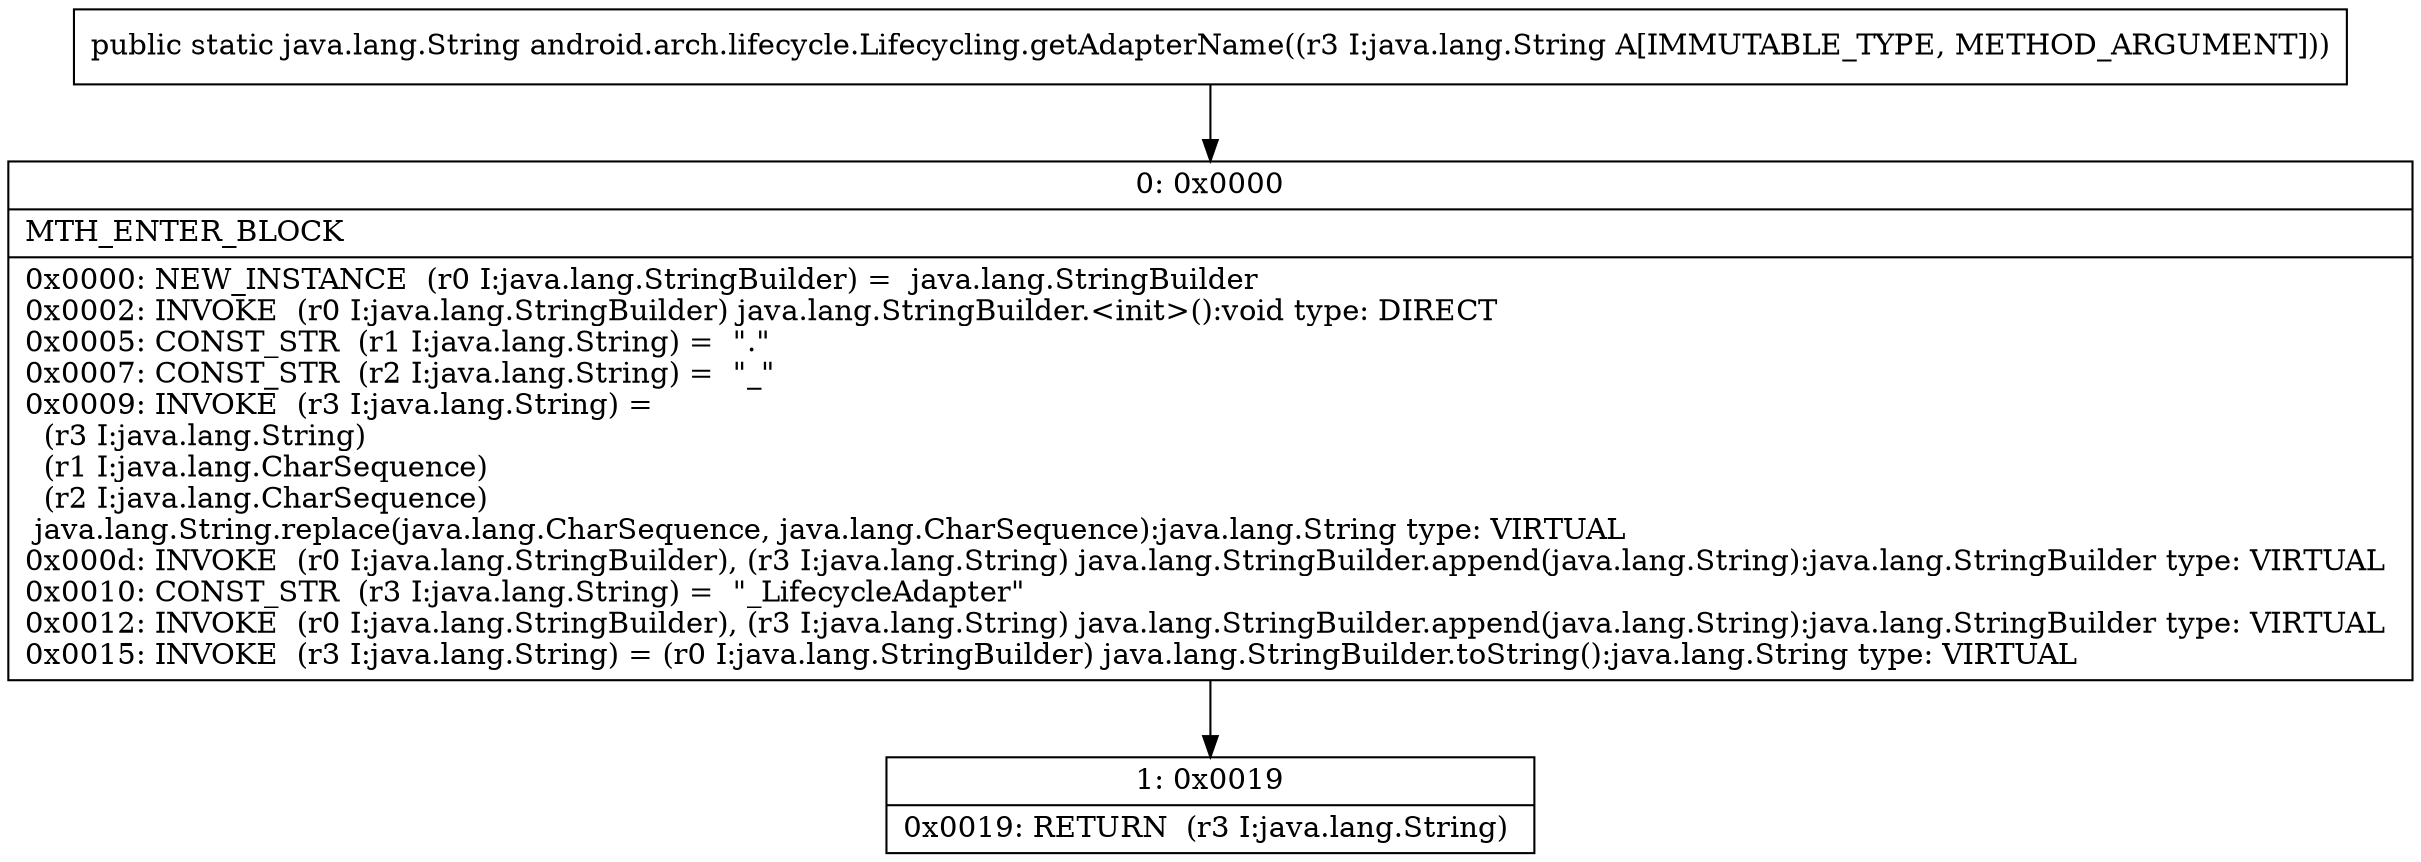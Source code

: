 digraph "CFG forandroid.arch.lifecycle.Lifecycling.getAdapterName(Ljava\/lang\/String;)Ljava\/lang\/String;" {
Node_0 [shape=record,label="{0\:\ 0x0000|MTH_ENTER_BLOCK\l|0x0000: NEW_INSTANCE  (r0 I:java.lang.StringBuilder) =  java.lang.StringBuilder \l0x0002: INVOKE  (r0 I:java.lang.StringBuilder) java.lang.StringBuilder.\<init\>():void type: DIRECT \l0x0005: CONST_STR  (r1 I:java.lang.String) =  \".\" \l0x0007: CONST_STR  (r2 I:java.lang.String) =  \"_\" \l0x0009: INVOKE  (r3 I:java.lang.String) = \l  (r3 I:java.lang.String)\l  (r1 I:java.lang.CharSequence)\l  (r2 I:java.lang.CharSequence)\l java.lang.String.replace(java.lang.CharSequence, java.lang.CharSequence):java.lang.String type: VIRTUAL \l0x000d: INVOKE  (r0 I:java.lang.StringBuilder), (r3 I:java.lang.String) java.lang.StringBuilder.append(java.lang.String):java.lang.StringBuilder type: VIRTUAL \l0x0010: CONST_STR  (r3 I:java.lang.String) =  \"_LifecycleAdapter\" \l0x0012: INVOKE  (r0 I:java.lang.StringBuilder), (r3 I:java.lang.String) java.lang.StringBuilder.append(java.lang.String):java.lang.StringBuilder type: VIRTUAL \l0x0015: INVOKE  (r3 I:java.lang.String) = (r0 I:java.lang.StringBuilder) java.lang.StringBuilder.toString():java.lang.String type: VIRTUAL \l}"];
Node_1 [shape=record,label="{1\:\ 0x0019|0x0019: RETURN  (r3 I:java.lang.String) \l}"];
MethodNode[shape=record,label="{public static java.lang.String android.arch.lifecycle.Lifecycling.getAdapterName((r3 I:java.lang.String A[IMMUTABLE_TYPE, METHOD_ARGUMENT])) }"];
MethodNode -> Node_0;
Node_0 -> Node_1;
}

